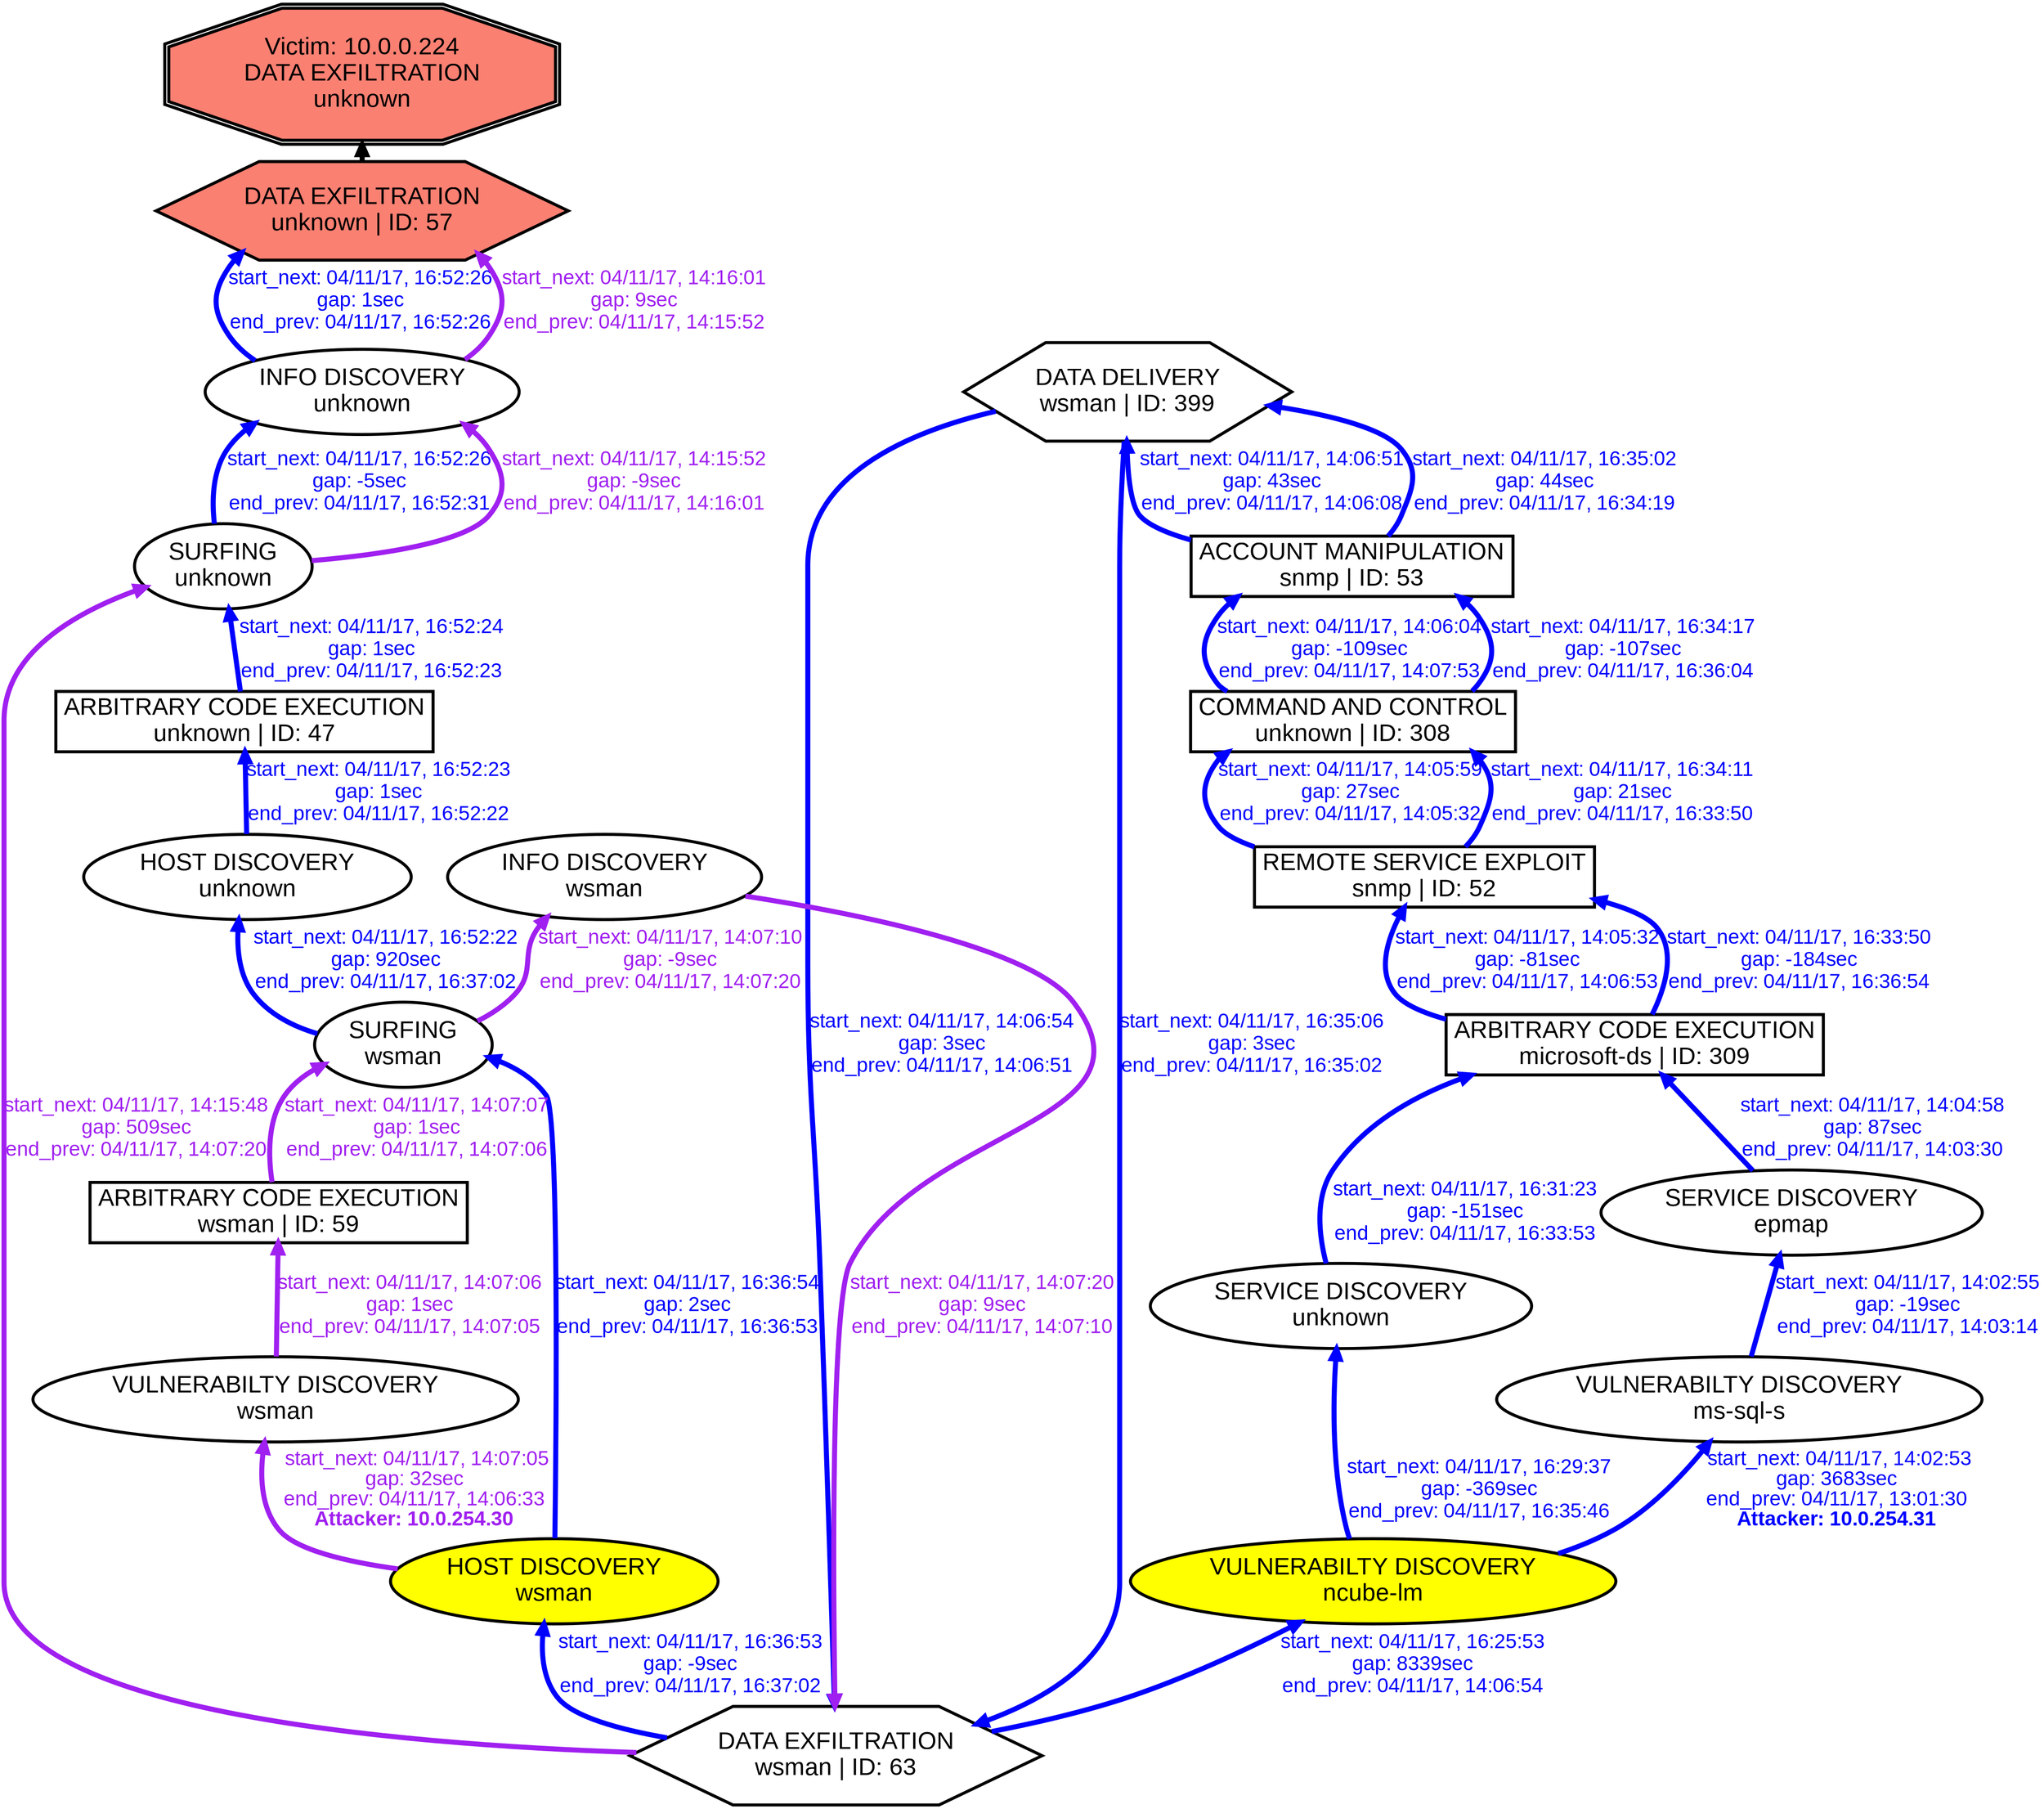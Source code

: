 digraph DATAEXFILTRATIONunknown {
rankdir="BT"; 
 graph [ nodesep="0.1", ranksep="0.02"] 
 node [ fontname=Arial, fontsize=24,penwidth=3]; 
 edge [ fontname=Arial, fontsize=20,penwidth=5 ];
"Victim: 10.0.0.224
DATA EXFILTRATION
unknown" [shape=doubleoctagon, style=filled, fillcolor=salmon];
{ rank = max; "Victim: 10.0.0.224
DATA EXFILTRATION
unknown"}
"DATA EXFILTRATION
unknown | ID: 57" -> "Victim: 10.0.0.224
DATA EXFILTRATION
unknown"
"DATA EXFILTRATION
unknown | ID: 57" [style=filled, fillcolor= salmon]
{ rank=same; "DATA EXFILTRATION
unknown | ID: 57"}
"VULNERABILTY DISCOVERY
ncube-lm" [style=filled, fillcolor= yellow]
"VULNERABILTY DISCOVERY
ncube-lm" -> "VULNERABILTY DISCOVERY
ms-sql-s" [ color=blue] [label=<<font color="blue"> start_next: 04/11/17, 14:02:53<br/>gap: 3683sec<br/>end_prev: 04/11/17, 13:01:30</font><br/><font color="blue"><b>Attacker: 10.0.254.31</b></font>>]
"VULNERABILTY DISCOVERY
ms-sql-s" -> "SERVICE DISCOVERY
epmap" [ label="start_next: 04/11/17, 14:02:55
gap: -19sec
end_prev: 04/11/17, 14:03:14"][ fontcolor="blue" color=blue]
"SERVICE DISCOVERY
epmap" -> "ARBITRARY CODE EXECUTION
microsoft-ds | ID: 309" [ label="start_next: 04/11/17, 14:04:58
gap: 87sec
end_prev: 04/11/17, 14:03:30"][ fontcolor="blue" color=blue]
"ARBITRARY CODE EXECUTION
microsoft-ds | ID: 309" -> "REMOTE SERVICE EXPLOIT
snmp | ID: 52" [ label="start_next: 04/11/17, 14:05:32
gap: -81sec
end_prev: 04/11/17, 14:06:53"][ fontcolor="blue" color=blue]
"REMOTE SERVICE EXPLOIT
snmp | ID: 52" -> "COMMAND AND CONTROL
unknown | ID: 308" [ label="start_next: 04/11/17, 14:05:59
gap: 27sec
end_prev: 04/11/17, 14:05:32"][ fontcolor="blue" color=blue]
"COMMAND AND CONTROL
unknown | ID: 308" -> "ACCOUNT MANIPULATION
snmp | ID: 53" [ label="start_next: 04/11/17, 14:06:04
gap: -109sec
end_prev: 04/11/17, 14:07:53"][ fontcolor="blue" color=blue]
"ACCOUNT MANIPULATION
snmp | ID: 53" -> "DATA DELIVERY
wsman | ID: 399" [ label="start_next: 04/11/17, 14:06:51
gap: 43sec
end_prev: 04/11/17, 14:06:08"][ fontcolor="blue" color=blue]
"DATA DELIVERY
wsman | ID: 399" -> "DATA EXFILTRATION
wsman | ID: 63" [ label="start_next: 04/11/17, 14:06:54
gap: 3sec
end_prev: 04/11/17, 14:06:51"][ fontcolor="blue" color=blue]
"DATA EXFILTRATION
wsman | ID: 63" -> "VULNERABILTY DISCOVERY
ncube-lm" [ label="start_next: 04/11/17, 16:25:53
gap: 8339sec
end_prev: 04/11/17, 14:06:54"][ fontcolor="blue" color=blue]
"VULNERABILTY DISCOVERY
ncube-lm" -> "SERVICE DISCOVERY
unknown" [ label="start_next: 04/11/17, 16:29:37
gap: -369sec
end_prev: 04/11/17, 16:35:46"][ fontcolor="blue" color=blue]
"SERVICE DISCOVERY
unknown" -> "ARBITRARY CODE EXECUTION
microsoft-ds | ID: 309" [ label="start_next: 04/11/17, 16:31:23
gap: -151sec
end_prev: 04/11/17, 16:33:53"][ fontcolor="blue" color=blue]
"ARBITRARY CODE EXECUTION
microsoft-ds | ID: 309" -> "REMOTE SERVICE EXPLOIT
snmp | ID: 52" [ label="start_next: 04/11/17, 16:33:50
gap: -184sec
end_prev: 04/11/17, 16:36:54"][ fontcolor="blue" color=blue]
"REMOTE SERVICE EXPLOIT
snmp | ID: 52" -> "COMMAND AND CONTROL
unknown | ID: 308" [ label="start_next: 04/11/17, 16:34:11
gap: 21sec
end_prev: 04/11/17, 16:33:50"][ fontcolor="blue" color=blue]
"COMMAND AND CONTROL
unknown | ID: 308" -> "ACCOUNT MANIPULATION
snmp | ID: 53" [ label="start_next: 04/11/17, 16:34:17
gap: -107sec
end_prev: 04/11/17, 16:36:04"][ fontcolor="blue" color=blue]
"ACCOUNT MANIPULATION
snmp | ID: 53" -> "DATA DELIVERY
wsman | ID: 399" [ label="start_next: 04/11/17, 16:35:02
gap: 44sec
end_prev: 04/11/17, 16:34:19"][ fontcolor="blue" color=blue]
"DATA DELIVERY
wsman | ID: 399" -> "DATA EXFILTRATION
wsman | ID: 63" [ label="start_next: 04/11/17, 16:35:06
gap: 3sec
end_prev: 04/11/17, 16:35:02"][ fontcolor="blue" color=blue]
"DATA EXFILTRATION
wsman | ID: 63" -> "HOST DISCOVERY
wsman" [ label="start_next: 04/11/17, 16:36:53
gap: -9sec
end_prev: 04/11/17, 16:37:02"][ fontcolor="blue" color=blue]
"HOST DISCOVERY
wsman" -> "SURFING
wsman" [ label="start_next: 04/11/17, 16:36:54
gap: 2sec
end_prev: 04/11/17, 16:36:53"][ fontcolor="blue" color=blue]
"SURFING
wsman" -> "HOST DISCOVERY
unknown" [ label="start_next: 04/11/17, 16:52:22
gap: 920sec
end_prev: 04/11/17, 16:37:02"][ fontcolor="blue" color=blue]
"HOST DISCOVERY
unknown" -> "ARBITRARY CODE EXECUTION
unknown | ID: 47" [ label="start_next: 04/11/17, 16:52:23
gap: 1sec
end_prev: 04/11/17, 16:52:22"][ fontcolor="blue" color=blue]
"ARBITRARY CODE EXECUTION
unknown | ID: 47" -> "SURFING
unknown" [ label="start_next: 04/11/17, 16:52:24
gap: 1sec
end_prev: 04/11/17, 16:52:23"][ fontcolor="blue" color=blue]
"SURFING
unknown" -> "INFO DISCOVERY
unknown" [ label="start_next: 04/11/17, 16:52:26
gap: -5sec
end_prev: 04/11/17, 16:52:31"][ fontcolor="blue" color=blue]
"INFO DISCOVERY
unknown" -> "DATA EXFILTRATION
unknown | ID: 57" [ label="start_next: 04/11/17, 16:52:26
gap: 1sec
end_prev: 04/11/17, 16:52:26"][ fontcolor="blue" color=blue]
"HOST DISCOVERY
wsman" [style=filled, fillcolor= yellow]
"HOST DISCOVERY
wsman" -> "VULNERABILTY DISCOVERY
wsman" [ color=purple] [label=<<font color="purple"> start_next: 04/11/17, 14:07:05<br/>gap: 32sec<br/>end_prev: 04/11/17, 14:06:33</font><br/><font color="purple"><b>Attacker: 10.0.254.30</b></font>>]
"VULNERABILTY DISCOVERY
wsman" -> "ARBITRARY CODE EXECUTION
wsman | ID: 59" [ label="start_next: 04/11/17, 14:07:06
gap: 1sec
end_prev: 04/11/17, 14:07:05"][ fontcolor="purple" color=purple]
"ARBITRARY CODE EXECUTION
wsman | ID: 59" -> "SURFING
wsman" [ label="start_next: 04/11/17, 14:07:07
gap: 1sec
end_prev: 04/11/17, 14:07:06"][ fontcolor="purple" color=purple]
"SURFING
wsman" -> "INFO DISCOVERY
wsman" [ label="start_next: 04/11/17, 14:07:10
gap: -9sec
end_prev: 04/11/17, 14:07:20"][ fontcolor="purple" color=purple]
"INFO DISCOVERY
wsman" -> "DATA EXFILTRATION
wsman | ID: 63" [ label="start_next: 04/11/17, 14:07:20
gap: 9sec
end_prev: 04/11/17, 14:07:10"][ fontcolor="purple" color=purple]
"DATA EXFILTRATION
wsman | ID: 63" -> "SURFING
unknown" [ label="start_next: 04/11/17, 14:15:48
gap: 509sec
end_prev: 04/11/17, 14:07:20"][ fontcolor="purple" color=purple]
"SURFING
unknown" -> "INFO DISCOVERY
unknown" [ label="start_next: 04/11/17, 14:15:52
gap: -9sec
end_prev: 04/11/17, 14:16:01"][ fontcolor="purple" color=purple]
"INFO DISCOVERY
unknown" -> "DATA EXFILTRATION
unknown | ID: 57" [ label="start_next: 04/11/17, 14:16:01
gap: 9sec
end_prev: 04/11/17, 14:15:52"][ fontcolor="purple" color=purple]
"VULNERABILTY DISCOVERY
ncube-lm" [shape=oval]
"VULNERABILTY DISCOVERY
ncube-lm" [tooltip="ET POLICY Suspicious inbound to PostgreSQL port 5432
ET POLICY Suspicious inbound to MSSQL port 1433
ET POLICY Suspicious inbound to Oracle SQL port 1521
ET POLICY Suspicious inbound to mSQL port 4333"]
"VULNERABILTY DISCOVERY
ms-sql-s" [shape=oval]
"VULNERABILTY DISCOVERY
ms-sql-s" [tooltip="ET POLICY Suspicious inbound to MSSQL port 1433
ET POLICY Suspicious inbound to Oracle SQL port 1521
ET POLICY Suspicious inbound to mSQL port 4333"]
"SERVICE DISCOVERY
epmap" [shape=oval]
"SERVICE DISCOVERY
epmap" [tooltip="ET SCAN Behavioral Unusual Port 135 traffic Potential Scan or Infection
ET SCAN Potential VNC Scan 5900-5920"]
"ARBITRARY CODE EXECUTION
microsoft-ds | ID: 309" [shape=box]
"ARBITRARY CODE EXECUTION
microsoft-ds | ID: 309" [tooltip="GPL NETBIOS DCERPC Remote Activation bind attempt
ET CURRENT_EVENTS QNAP Shellshock CVE-2014-6271
GPL NETBIOS DCERPC IActivation little endian bind attempt
GPL MISC UPnP malformed advertisement
GPL NETBIOS SMB-DS Session Setup NTMLSSP unicode asn1 overflow attempt"]
"REMOTE SERVICE EXPLOIT
snmp | ID: 52" [shape=box]
"REMOTE SERVICE EXPLOIT
snmp | ID: 52" [tooltip="ET SNMP Samsung Printer SNMP Hardcode RW Community String"]
"COMMAND AND CONTROL
unknown | ID: 308" [shape=box]
"COMMAND AND CONTROL
unknown | ID: 308" [tooltip="ET POLICY RDP connection confirm"]
"ACCOUNT MANIPULATION
snmp | ID: 53" [shape=box]
"ACCOUNT MANIPULATION
snmp | ID: 53" [tooltip="GPL SNMP private access udp
GPL SNMP public access udp"]
"DATA DELIVERY
wsman | ID: 399" [shape=hexagon]
"DATA DELIVERY
wsman | ID: 399" [tooltip="GPL WEB_SERVER perl post attempt"]
"DATA EXFILTRATION
wsman | ID: 63" [shape=hexagon]
"DATA EXFILTRATION
wsman | ID: 63" [tooltip="ET WEB_SPECIFIC_APPS PHP-CGI query string parameter vulnerability"]
"SERVICE DISCOVERY
unknown" [shape=oval]
"SERVICE DISCOVERY
unknown" [tooltip="ET SCAN Behavioral Unusual Port 445 traffic Potential Scan or Infection
ET SCAN Potential VNC Scan 5900-5920"]
"HOST DISCOVERY
wsman" [shape=oval]
"HOST DISCOVERY
wsman" [tooltip="ET SCAN Possible Nmap User-Agent Observed
ET SCAN Nmap Scripting Engine User-Agent Detected (Nmap Scripting Engine)"]
"SURFING
wsman" [shape=oval]
"SURFING
wsman" [tooltip="ET WEB_SERVER WEB-PHP phpinfo access"]
"HOST DISCOVERY
unknown" [shape=oval]
"HOST DISCOVERY
unknown" [tooltip="ET SCAN Possible Nmap User-Agent Observed
ET SCAN Nmap Scripting Engine User-Agent Detected (Nmap Scripting Engine)"]
"ARBITRARY CODE EXECUTION
unknown | ID: 47" [shape=box]
"ARBITRARY CODE EXECUTION
unknown | ID: 47" [tooltip="ET CURRENT_EVENTS QNAP Shellshock CVE-2014-6271"]
"SURFING
unknown" [shape=oval]
"SURFING
unknown" [tooltip="ET WEB_SERVER WEB-PHP phpinfo access"]
"INFO DISCOVERY
unknown" [shape=oval]
"INFO DISCOVERY
unknown" [tooltip="GPL WEB_SERVER globals.pl access"]
"DATA EXFILTRATION
unknown | ID: 57" [shape=hexagon]
"DATA EXFILTRATION
unknown | ID: 57" [tooltip="ET WEB_SPECIFIC_APPS PHP-CGI query string parameter vulnerability"]
"VULNERABILTY DISCOVERY
wsman" [shape=oval]
"VULNERABILTY DISCOVERY
wsman" [tooltip="ET SCAN Nikto Web App Scan in Progress"]
"ARBITRARY CODE EXECUTION
wsman | ID: 59" [shape=box]
"ARBITRARY CODE EXECUTION
wsman | ID: 59" [tooltip="ET CURRENT_EVENTS QNAP Shellshock CVE-2014-6271"]
"INFO DISCOVERY
wsman" [shape=oval]
"INFO DISCOVERY
wsman" [tooltip="GPL WEB_SERVER globals.pl access"]
}

